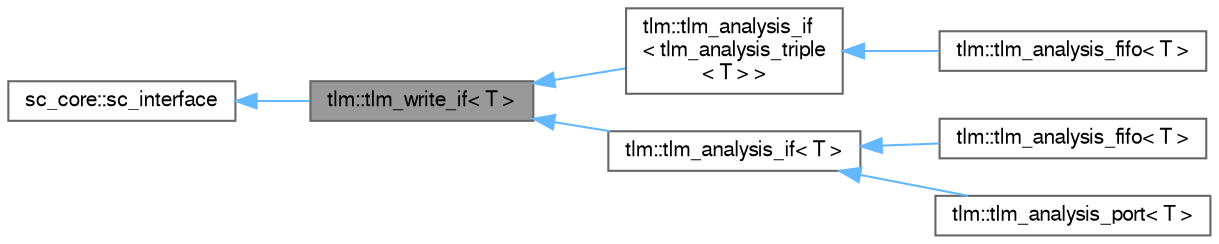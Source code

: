 digraph "tlm::tlm_write_if&lt; T &gt;"
{
 // LATEX_PDF_SIZE
  bgcolor="transparent";
  edge [fontname=FreeSans,fontsize=10,labelfontname=FreeSans,labelfontsize=10];
  node [fontname=FreeSans,fontsize=10,shape=box,height=0.2,width=0.4];
  rankdir="LR";
  Node1 [id="Node000001",label="tlm::tlm_write_if\< T \>",height=0.2,width=0.4,color="gray40", fillcolor="grey60", style="filled", fontcolor="black",tooltip=" "];
  Node2 -> Node1 [id="edge1_Node000001_Node000002",dir="back",color="steelblue1",style="solid",tooltip=" "];
  Node2 [id="Node000002",label="sc_core::sc_interface",height=0.2,width=0.4,color="gray40", fillcolor="white", style="filled",tooltip=" "];
  Node1 -> Node3 [id="edge2_Node000001_Node000003",dir="back",color="steelblue1",style="solid",tooltip=" "];
  Node3 [id="Node000003",label="tlm::tlm_analysis_if\l\< tlm_analysis_triple\l\< T \> \>",height=0.2,width=0.4,color="gray40", fillcolor="white", style="filled",URL="$a00985.html",tooltip=" "];
  Node3 -> Node4 [id="edge3_Node000003_Node000004",dir="back",color="steelblue1",style="solid",tooltip=" "];
  Node4 [id="Node000004",label="tlm::tlm_analysis_fifo\< T \>",height=0.2,width=0.4,color="gray40", fillcolor="white", style="filled",URL="$a00981.html",tooltip=" "];
  Node1 -> Node5 [id="edge4_Node000001_Node000005",dir="back",color="steelblue1",style="solid",tooltip=" "];
  Node5 [id="Node000005",label="tlm::tlm_analysis_if\< T \>",height=0.2,width=0.4,color="gray40", fillcolor="white", style="filled",URL="$a00985.html",tooltip=" "];
  Node5 -> Node6 [id="edge5_Node000005_Node000006",dir="back",color="steelblue1",style="solid",tooltip=" "];
  Node6 [id="Node000006",label="tlm::tlm_analysis_fifo\< T \>",height=0.2,width=0.4,color="gray40", fillcolor="white", style="filled",URL="$a00981.html",tooltip=" "];
  Node5 -> Node7 [id="edge6_Node000005_Node000007",dir="back",color="steelblue1",style="solid",tooltip=" "];
  Node7 [id="Node000007",label="tlm::tlm_analysis_port\< T \>",height=0.2,width=0.4,color="gray40", fillcolor="white", style="filled",URL="$a00993.html",tooltip=" "];
}

